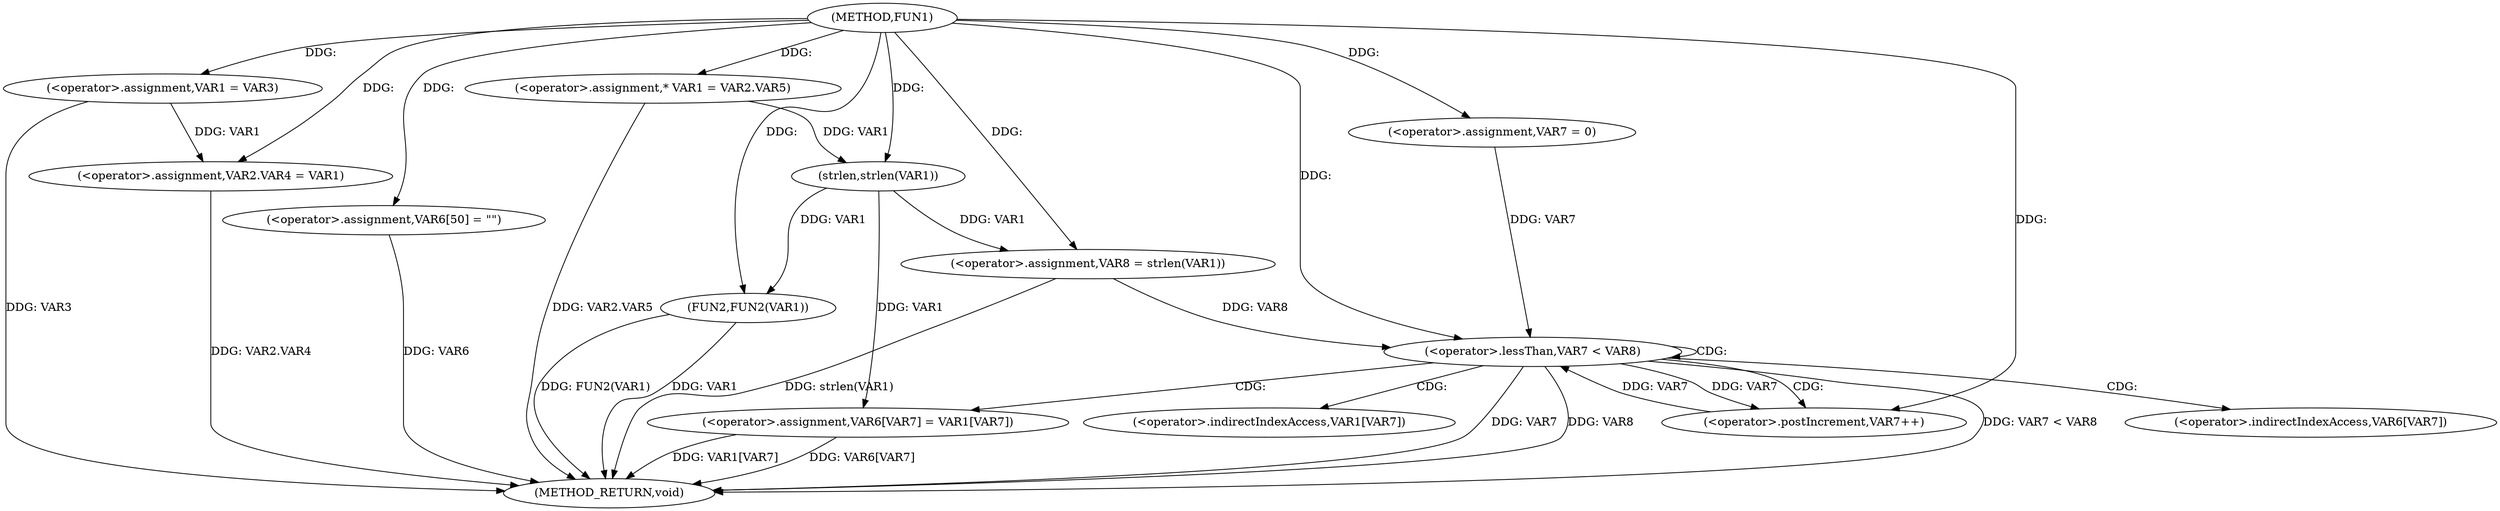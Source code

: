 digraph FUN1 {  
"1000100" [label = "(METHOD,FUN1)" ]
"1000150" [label = "(METHOD_RETURN,void)" ]
"1000105" [label = "(<operator>.assignment,VAR1 = VAR3)" ]
"1000108" [label = "(<operator>.assignment,VAR2.VAR4 = VAR1)" ]
"1000115" [label = "(<operator>.assignment,* VAR1 = VAR2.VAR5)" ]
"1000122" [label = "(<operator>.assignment,VAR6[50] = \"\")" ]
"1000127" [label = "(<operator>.assignment,VAR8 = strlen(VAR1))" ]
"1000129" [label = "(strlen,strlen(VAR1))" ]
"1000132" [label = "(<operator>.assignment,VAR7 = 0)" ]
"1000135" [label = "(<operator>.lessThan,VAR7 < VAR8)" ]
"1000138" [label = "(<operator>.postIncrement,VAR7++)" ]
"1000141" [label = "(<operator>.assignment,VAR6[VAR7] = VAR1[VAR7])" ]
"1000148" [label = "(FUN2,FUN2(VAR1))" ]
"1000142" [label = "(<operator>.indirectIndexAccess,VAR6[VAR7])" ]
"1000145" [label = "(<operator>.indirectIndexAccess,VAR1[VAR7])" ]
  "1000115" -> "1000150"  [ label = "DDG: VAR2.VAR5"] 
  "1000141" -> "1000150"  [ label = "DDG: VAR6[VAR7]"] 
  "1000105" -> "1000150"  [ label = "DDG: VAR3"] 
  "1000127" -> "1000150"  [ label = "DDG: strlen(VAR1)"] 
  "1000135" -> "1000150"  [ label = "DDG: VAR7 < VAR8"] 
  "1000122" -> "1000150"  [ label = "DDG: VAR6"] 
  "1000148" -> "1000150"  [ label = "DDG: VAR1"] 
  "1000148" -> "1000150"  [ label = "DDG: FUN2(VAR1)"] 
  "1000135" -> "1000150"  [ label = "DDG: VAR7"] 
  "1000141" -> "1000150"  [ label = "DDG: VAR1[VAR7]"] 
  "1000135" -> "1000150"  [ label = "DDG: VAR8"] 
  "1000108" -> "1000150"  [ label = "DDG: VAR2.VAR4"] 
  "1000100" -> "1000105"  [ label = "DDG: "] 
  "1000105" -> "1000108"  [ label = "DDG: VAR1"] 
  "1000100" -> "1000108"  [ label = "DDG: "] 
  "1000100" -> "1000115"  [ label = "DDG: "] 
  "1000100" -> "1000122"  [ label = "DDG: "] 
  "1000129" -> "1000127"  [ label = "DDG: VAR1"] 
  "1000100" -> "1000127"  [ label = "DDG: "] 
  "1000115" -> "1000129"  [ label = "DDG: VAR1"] 
  "1000100" -> "1000129"  [ label = "DDG: "] 
  "1000100" -> "1000132"  [ label = "DDG: "] 
  "1000138" -> "1000135"  [ label = "DDG: VAR7"] 
  "1000132" -> "1000135"  [ label = "DDG: VAR7"] 
  "1000100" -> "1000135"  [ label = "DDG: "] 
  "1000127" -> "1000135"  [ label = "DDG: VAR8"] 
  "1000135" -> "1000138"  [ label = "DDG: VAR7"] 
  "1000100" -> "1000138"  [ label = "DDG: "] 
  "1000129" -> "1000141"  [ label = "DDG: VAR1"] 
  "1000129" -> "1000148"  [ label = "DDG: VAR1"] 
  "1000100" -> "1000148"  [ label = "DDG: "] 
  "1000135" -> "1000142"  [ label = "CDG: "] 
  "1000135" -> "1000141"  [ label = "CDG: "] 
  "1000135" -> "1000145"  [ label = "CDG: "] 
  "1000135" -> "1000135"  [ label = "CDG: "] 
  "1000135" -> "1000138"  [ label = "CDG: "] 
}
